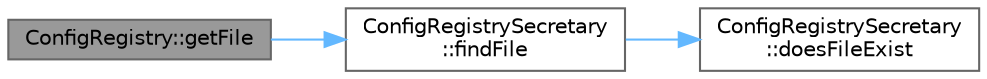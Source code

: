 digraph "ConfigRegistry::getFile"
{
 // LATEX_PDF_SIZE
  bgcolor="transparent";
  edge [fontname=Helvetica,fontsize=10,labelfontname=Helvetica,labelfontsize=10];
  node [fontname=Helvetica,fontsize=10,shape=box,height=0.2,width=0.4];
  rankdir="LR";
  Node1 [id="Node000001",label="ConfigRegistry::getFile",height=0.2,width=0.4,color="gray40", fillcolor="grey60", style="filled", fontcolor="black",tooltip=" "];
  Node1 -> Node2 [id="edge1_Node000001_Node000002",color="steelblue1",style="solid",tooltip=" "];
  Node2 [id="Node000002",label="ConfigRegistrySecretary\l::findFile",height=0.2,width=0.4,color="grey40", fillcolor="white", style="filled",URL="$class_config_registry_secretary.html#a78b190fa044480441044d305c158827c",tooltip=" "];
  Node2 -> Node3 [id="edge2_Node000002_Node000003",color="steelblue1",style="solid",tooltip=" "];
  Node3 [id="Node000003",label="ConfigRegistrySecretary\l::doesFileExist",height=0.2,width=0.4,color="grey40", fillcolor="white", style="filled",URL="$class_config_registry_secretary.html#ade5246848cab5684882a296f45ffdbfb",tooltip=" "];
}
